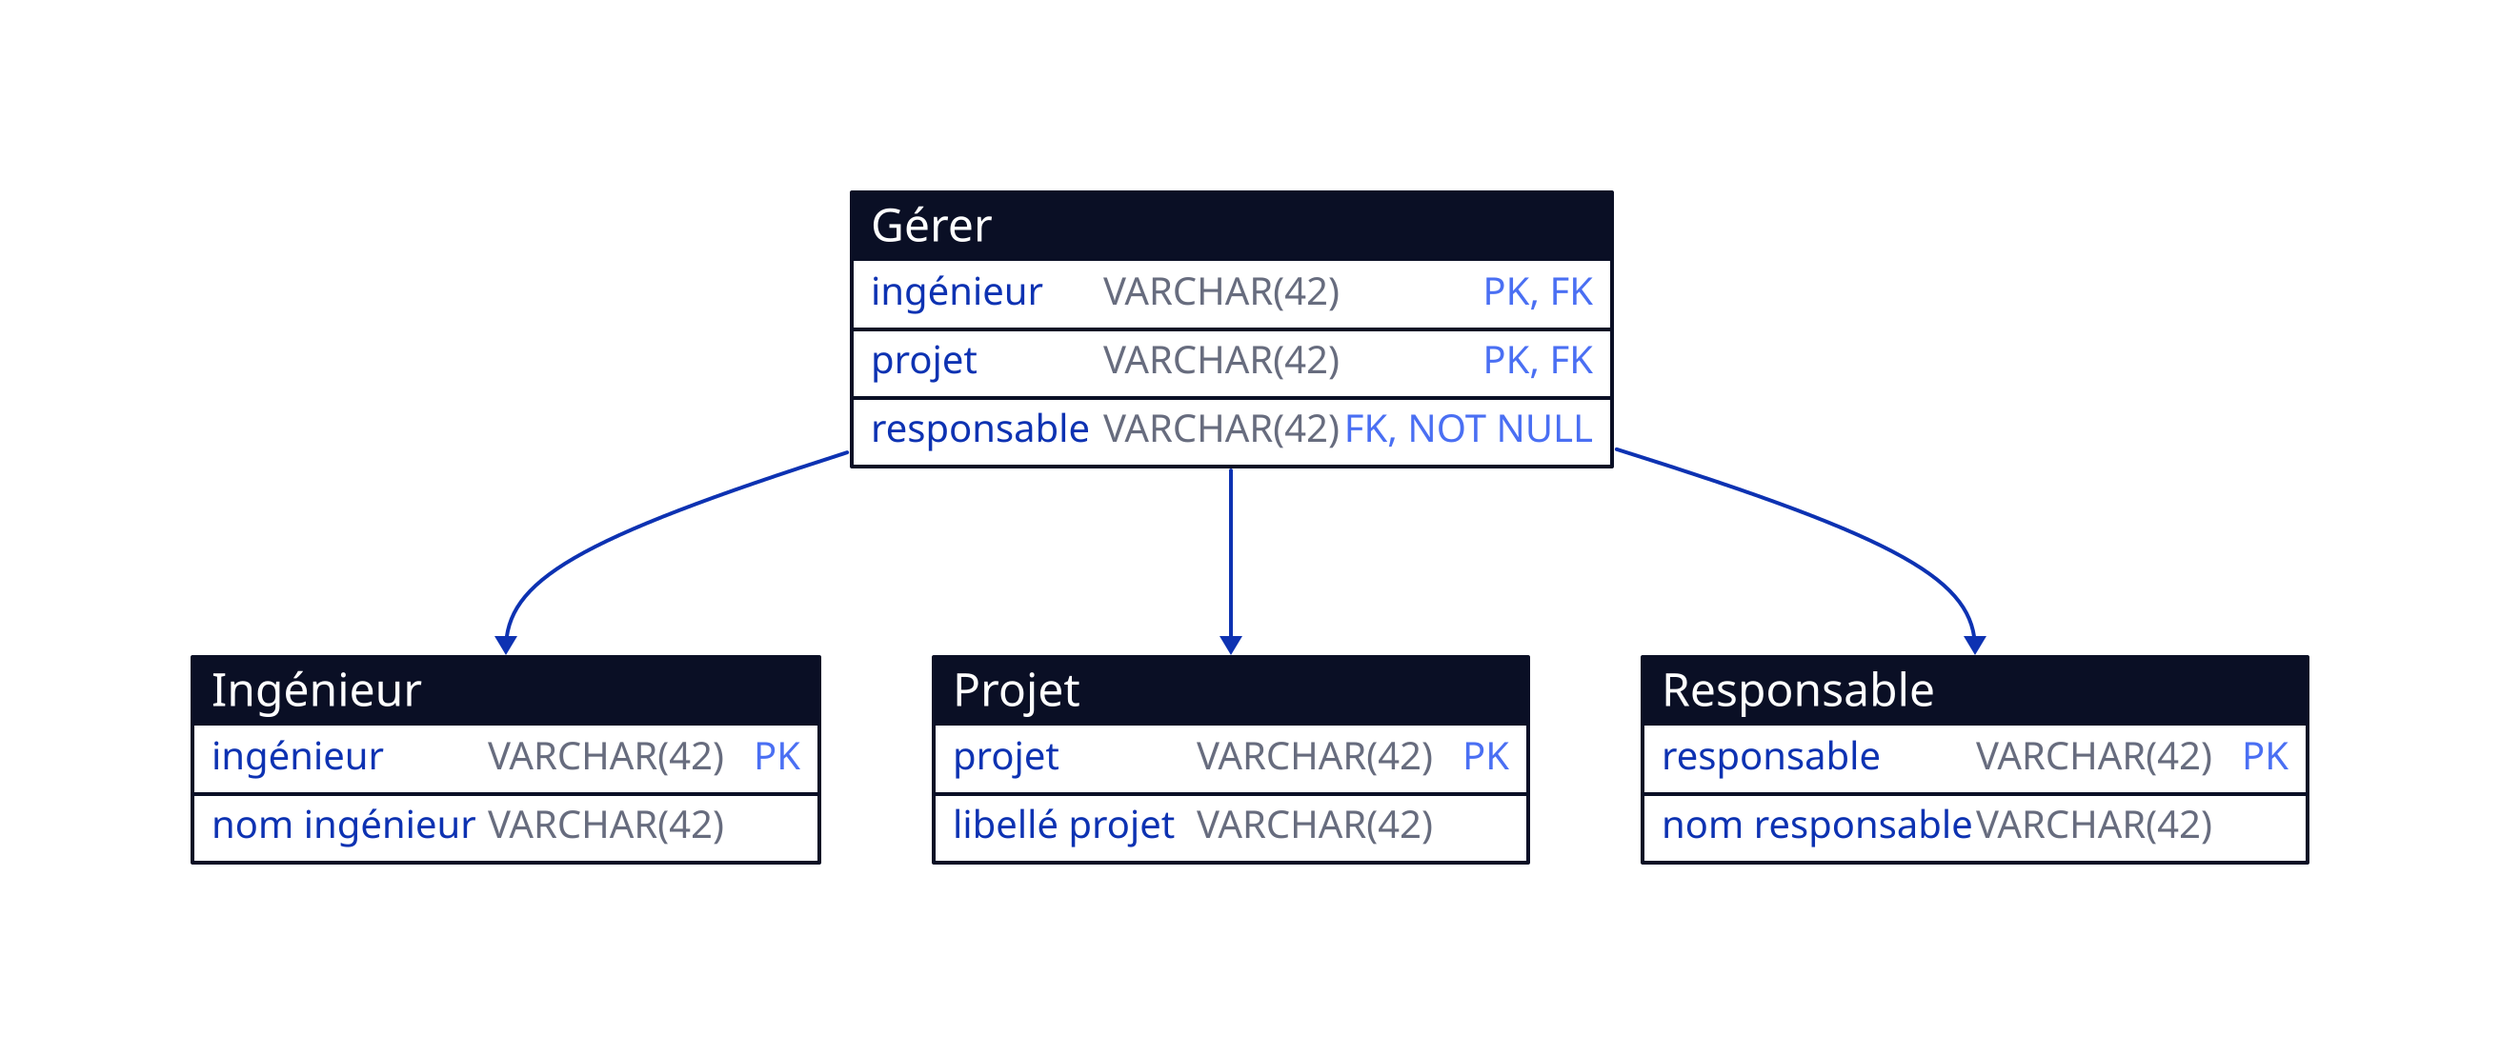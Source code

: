 "Gérer": { shape: sql_table
  "ingénieur":   VARCHAR(42) {constraint: [PK; FK]}
  "projet":      VARCHAR(42) {constraint: [PK; FK]}
  "responsable": VARCHAR(42) {constraint: [FK; NOT NULL]}
}

"Ingénieur": { shape: sql_table
  "ingénieur":     VARCHAR(42) {constraint: PK}
  "nom ingénieur": VARCHAR(42) 
}

"Projet": { shape: sql_table
  "projet":         VARCHAR(42) {constraint: PK}
  "libellé projet": VARCHAR(42) 
}

"Responsable": { shape: sql_table
  "responsable":     VARCHAR(42) {constraint: PK}
  "nom responsable": VARCHAR(42) 
}

"Gérer"."ingénieur" -> "Ingénieur"."ingénieur"
"Gérer"."projet" -> "Projet"."projet"
"Gérer"."responsable" -> "Responsable"."responsable"
